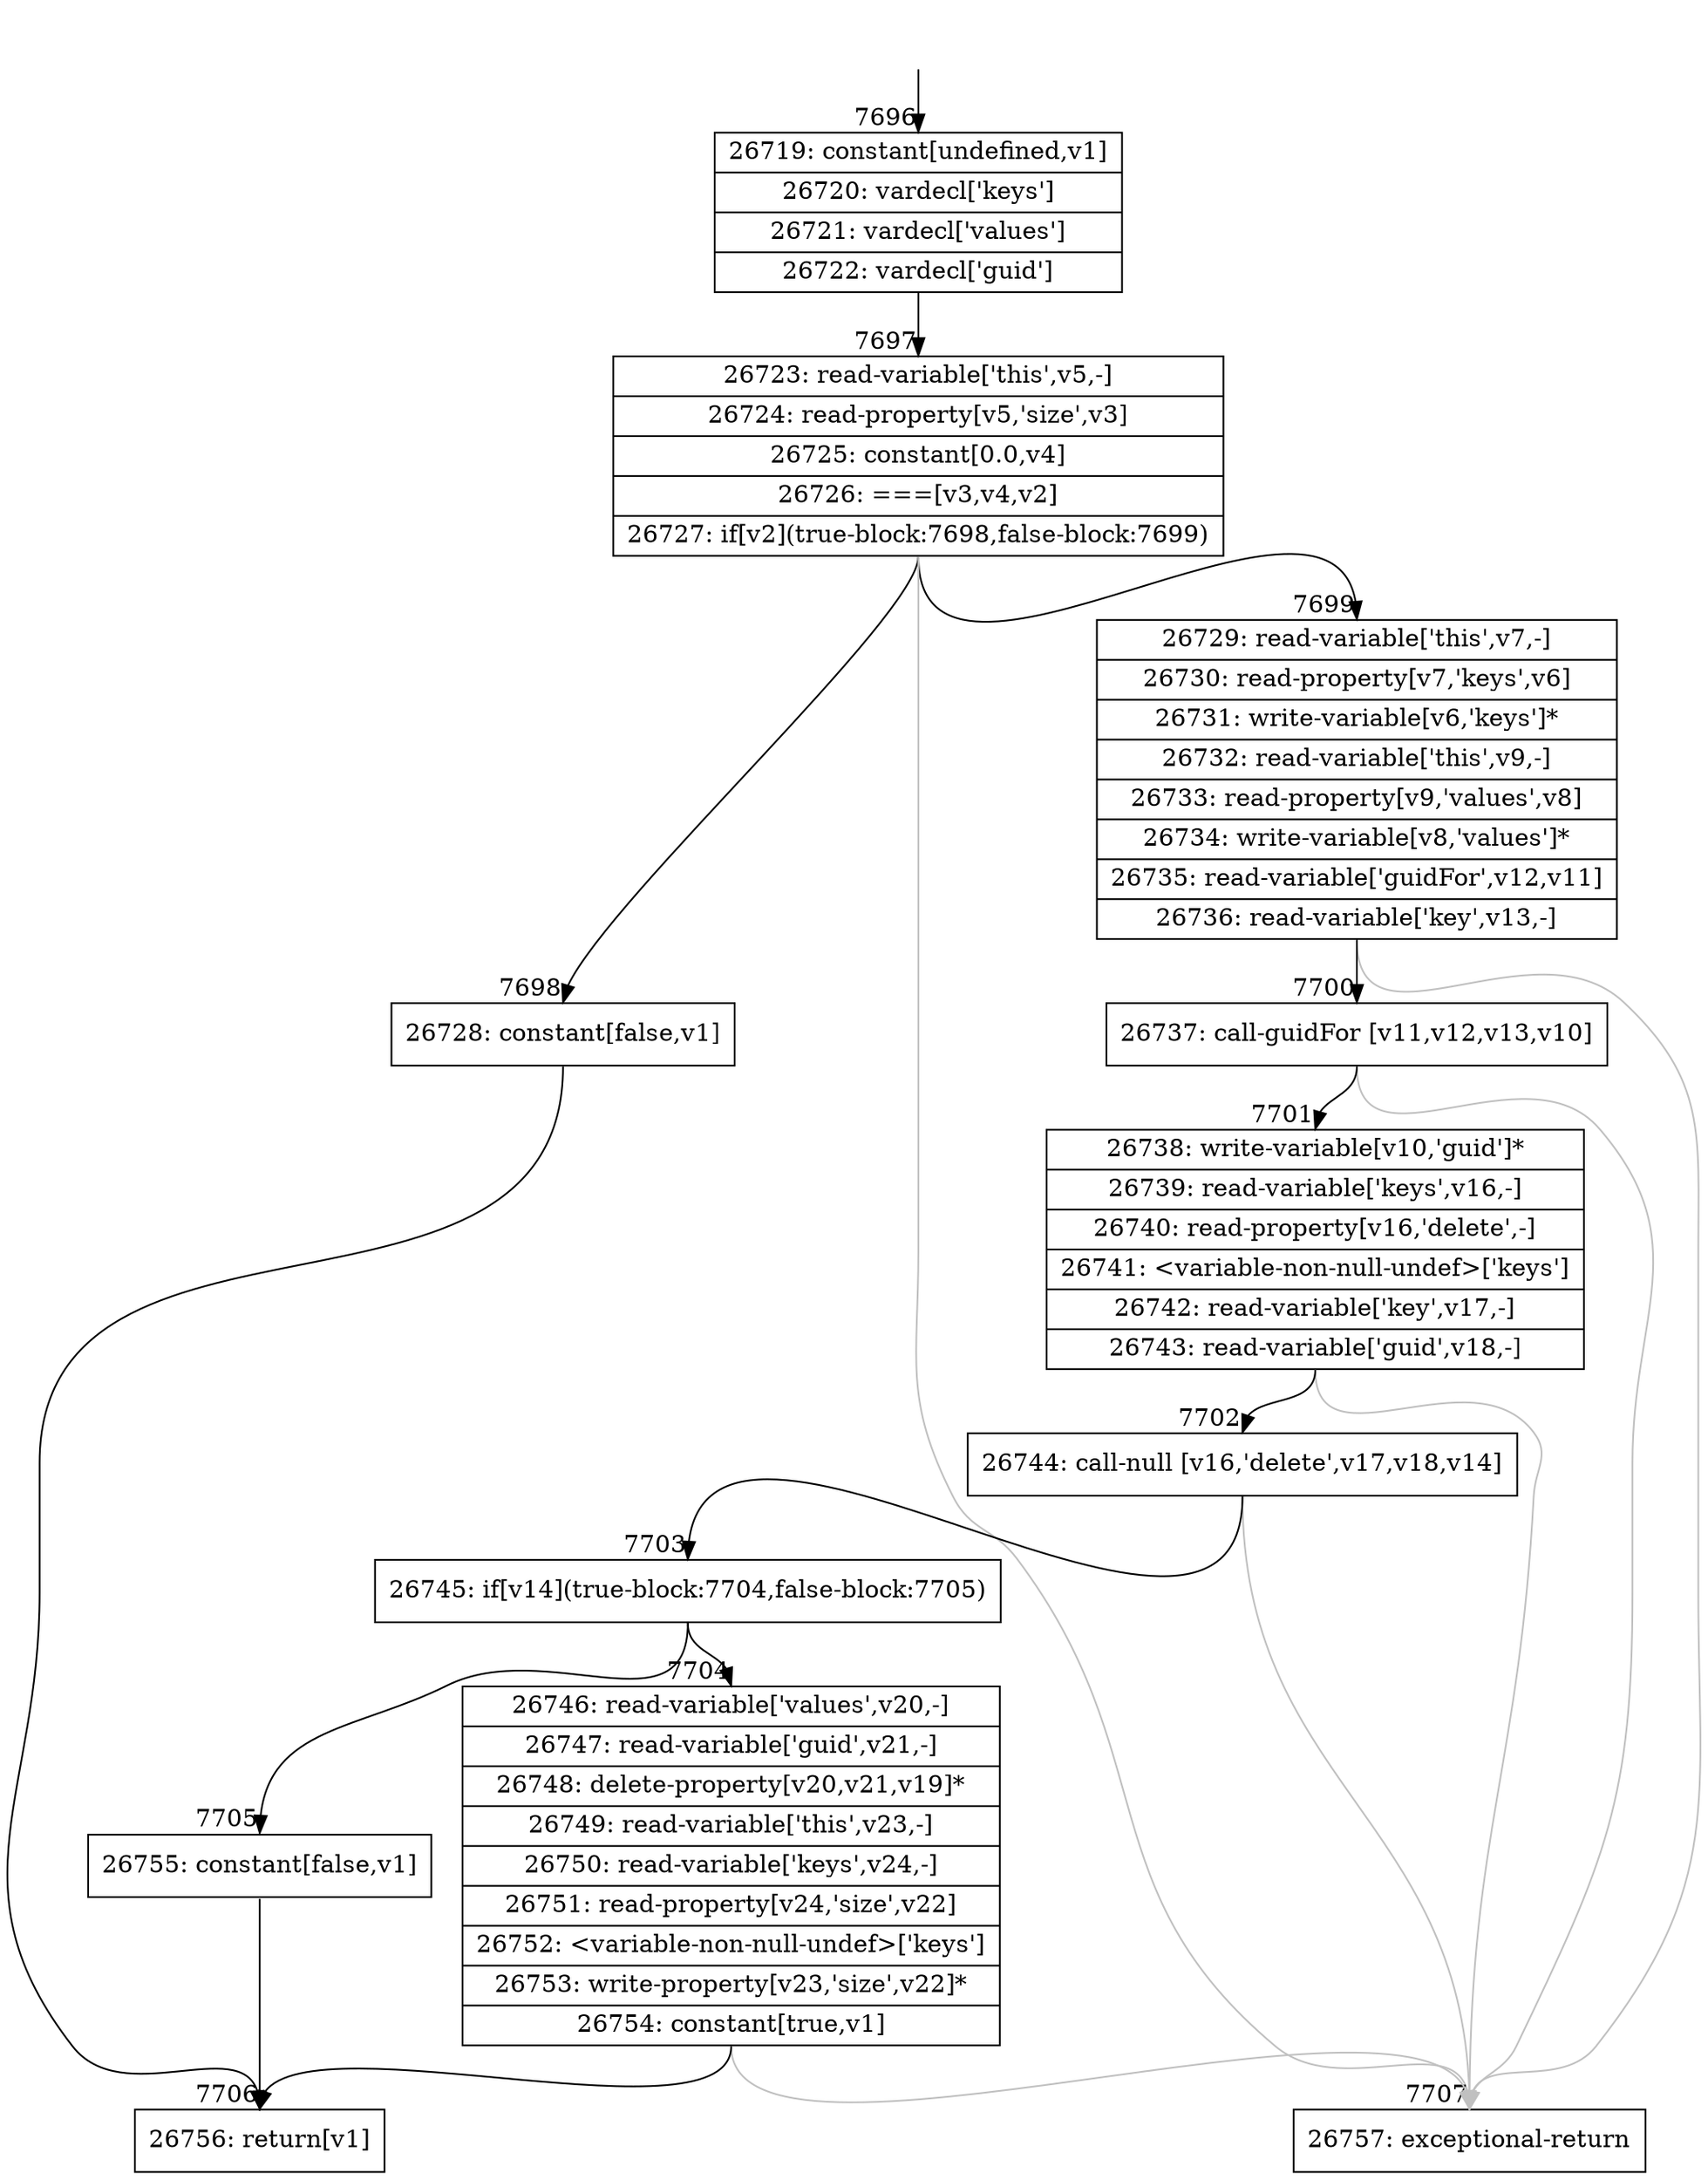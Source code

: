 digraph {
rankdir="TD"
BB_entry649[shape=none,label=""];
BB_entry649 -> BB7696 [tailport=s, headport=n, headlabel="    7696"]
BB7696 [shape=record label="{26719: constant[undefined,v1]|26720: vardecl['keys']|26721: vardecl['values']|26722: vardecl['guid']}" ] 
BB7696 -> BB7697 [tailport=s, headport=n, headlabel="      7697"]
BB7697 [shape=record label="{26723: read-variable['this',v5,-]|26724: read-property[v5,'size',v3]|26725: constant[0.0,v4]|26726: ===[v3,v4,v2]|26727: if[v2](true-block:7698,false-block:7699)}" ] 
BB7697 -> BB7698 [tailport=s, headport=n, headlabel="      7698"]
BB7697 -> BB7699 [tailport=s, headport=n, headlabel="      7699"]
BB7697 -> BB7707 [tailport=s, headport=n, color=gray, headlabel="      7707"]
BB7698 [shape=record label="{26728: constant[false,v1]}" ] 
BB7698 -> BB7706 [tailport=s, headport=n, headlabel="      7706"]
BB7699 [shape=record label="{26729: read-variable['this',v7,-]|26730: read-property[v7,'keys',v6]|26731: write-variable[v6,'keys']*|26732: read-variable['this',v9,-]|26733: read-property[v9,'values',v8]|26734: write-variable[v8,'values']*|26735: read-variable['guidFor',v12,v11]|26736: read-variable['key',v13,-]}" ] 
BB7699 -> BB7700 [tailport=s, headport=n, headlabel="      7700"]
BB7699 -> BB7707 [tailport=s, headport=n, color=gray]
BB7700 [shape=record label="{26737: call-guidFor [v11,v12,v13,v10]}" ] 
BB7700 -> BB7701 [tailport=s, headport=n, headlabel="      7701"]
BB7700 -> BB7707 [tailport=s, headport=n, color=gray]
BB7701 [shape=record label="{26738: write-variable[v10,'guid']*|26739: read-variable['keys',v16,-]|26740: read-property[v16,'delete',-]|26741: \<variable-non-null-undef\>['keys']|26742: read-variable['key',v17,-]|26743: read-variable['guid',v18,-]}" ] 
BB7701 -> BB7702 [tailport=s, headport=n, headlabel="      7702"]
BB7701 -> BB7707 [tailport=s, headport=n, color=gray]
BB7702 [shape=record label="{26744: call-null [v16,'delete',v17,v18,v14]}" ] 
BB7702 -> BB7703 [tailport=s, headport=n, headlabel="      7703"]
BB7702 -> BB7707 [tailport=s, headport=n, color=gray]
BB7703 [shape=record label="{26745: if[v14](true-block:7704,false-block:7705)}" ] 
BB7703 -> BB7704 [tailport=s, headport=n, headlabel="      7704"]
BB7703 -> BB7705 [tailport=s, headport=n, headlabel="      7705"]
BB7704 [shape=record label="{26746: read-variable['values',v20,-]|26747: read-variable['guid',v21,-]|26748: delete-property[v20,v21,v19]*|26749: read-variable['this',v23,-]|26750: read-variable['keys',v24,-]|26751: read-property[v24,'size',v22]|26752: \<variable-non-null-undef\>['keys']|26753: write-property[v23,'size',v22]*|26754: constant[true,v1]}" ] 
BB7704 -> BB7706 [tailport=s, headport=n]
BB7704 -> BB7707 [tailport=s, headport=n, color=gray]
BB7705 [shape=record label="{26755: constant[false,v1]}" ] 
BB7705 -> BB7706 [tailport=s, headport=n]
BB7706 [shape=record label="{26756: return[v1]}" ] 
BB7707 [shape=record label="{26757: exceptional-return}" ] 
//#$~ 14235
}
